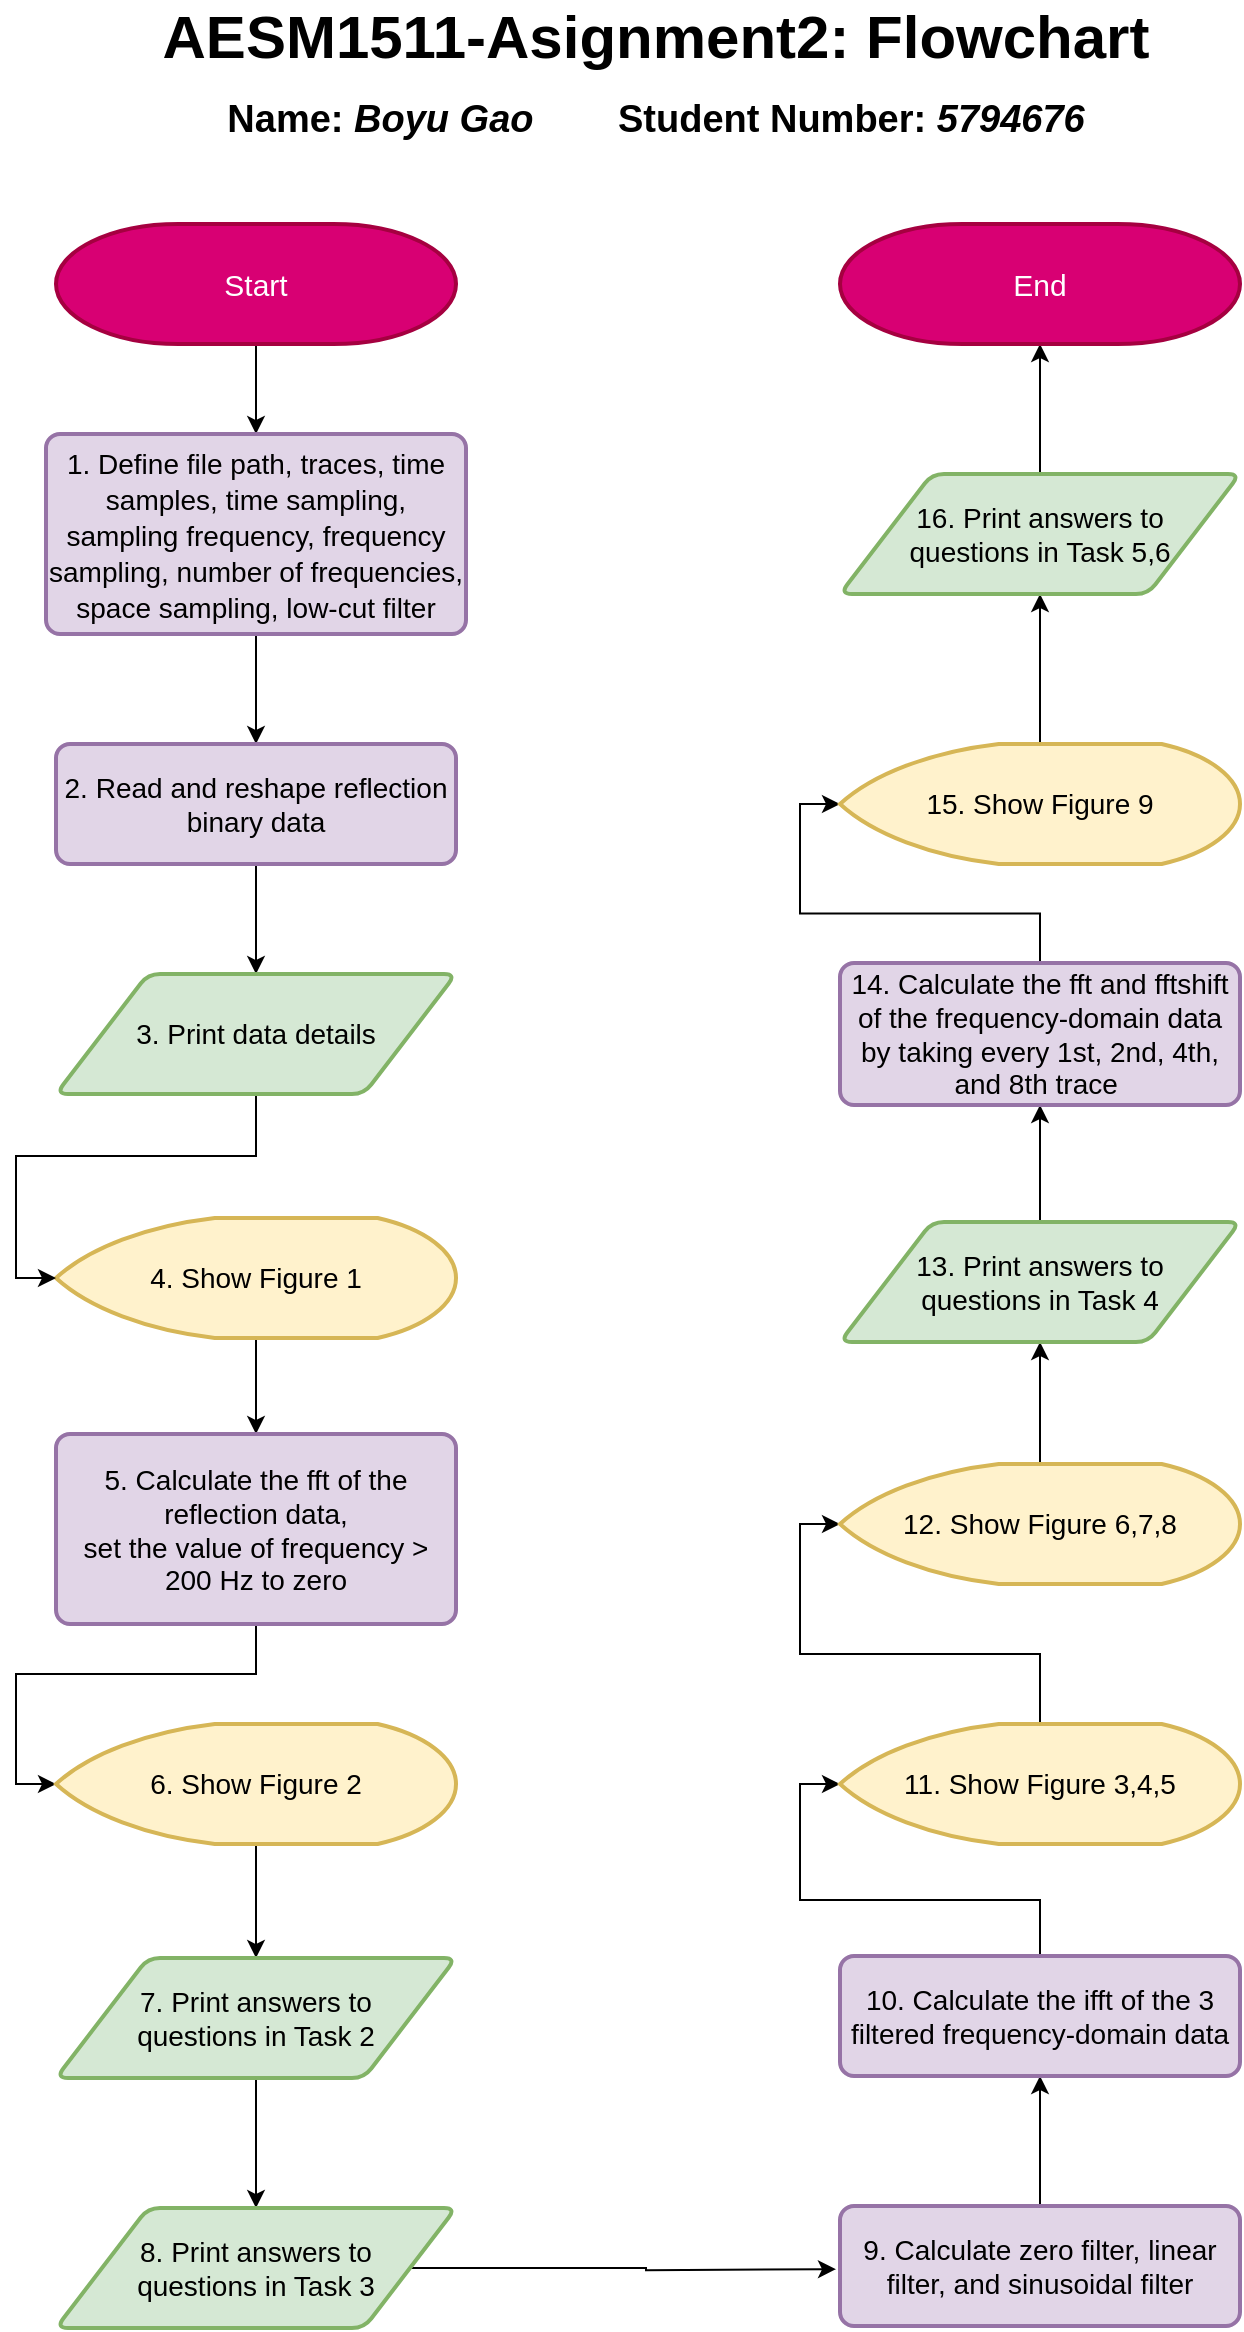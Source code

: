 <mxfile version="20.3.0" type="device"><diagram id="C5RBs43oDa-KdzZeNtuy" name="Page-1"><mxGraphModel dx="1117" dy="836" grid="1" gridSize="10" guides="1" tooltips="1" connect="1" arrows="1" fold="1" page="1" pageScale="1" pageWidth="827" pageHeight="1169" math="0" shadow="0"><root><mxCell id="WIyWlLk6GJQsqaUBKTNV-0"/><mxCell id="WIyWlLk6GJQsqaUBKTNV-1" parent="WIyWlLk6GJQsqaUBKTNV-0"/><mxCell id="JBteUCFjcSKG1TXH3OSN-21" style="edgeStyle=orthogonalEdgeStyle;rounded=0;orthogonalLoop=1;jettySize=auto;html=1;exitX=0.5;exitY=1;exitDx=0;exitDy=0;exitPerimeter=0;entryX=0.5;entryY=0;entryDx=0;entryDy=0;fontSize=14;" edge="1" parent="WIyWlLk6GJQsqaUBKTNV-1" source="JBteUCFjcSKG1TXH3OSN-0" target="JBteUCFjcSKG1TXH3OSN-1"><mxGeometry relative="1" as="geometry"/></mxCell><mxCell id="JBteUCFjcSKG1TXH3OSN-0" value="&lt;font style=&quot;font-size: 15px;&quot;&gt;Start&lt;/font&gt;" style="strokeWidth=2;html=1;shape=mxgraph.flowchart.terminator;whiteSpace=wrap;fillColor=#d80073;fontColor=#ffffff;strokeColor=#A50040;" vertex="1" parent="WIyWlLk6GJQsqaUBKTNV-1"><mxGeometry x="120" y="120" width="200" height="60" as="geometry"/></mxCell><mxCell id="JBteUCFjcSKG1TXH3OSN-22" style="edgeStyle=orthogonalEdgeStyle;rounded=0;orthogonalLoop=1;jettySize=auto;html=1;exitX=0.5;exitY=1;exitDx=0;exitDy=0;entryX=0.5;entryY=0;entryDx=0;entryDy=0;fontSize=14;" edge="1" parent="WIyWlLk6GJQsqaUBKTNV-1" source="JBteUCFjcSKG1TXH3OSN-1" target="JBteUCFjcSKG1TXH3OSN-2"><mxGeometry relative="1" as="geometry"/></mxCell><mxCell id="JBteUCFjcSKG1TXH3OSN-1" value="&lt;font style=&quot;font-size: 14px;&quot;&gt;1. Define file path, traces, time samples, time sampling, sampling frequency, frequency sampling, number of frequencies, space sampling, low-cut filter&lt;/font&gt;" style="rounded=1;whiteSpace=wrap;html=1;absoluteArcSize=1;arcSize=14;strokeWidth=2;fontSize=15;align=center;fillColor=#e1d5e7;strokeColor=#9673a6;" vertex="1" parent="WIyWlLk6GJQsqaUBKTNV-1"><mxGeometry x="115" y="225" width="210" height="100" as="geometry"/></mxCell><mxCell id="JBteUCFjcSKG1TXH3OSN-23" style="edgeStyle=orthogonalEdgeStyle;rounded=0;orthogonalLoop=1;jettySize=auto;html=1;exitX=0.5;exitY=1;exitDx=0;exitDy=0;fontSize=14;entryX=0.5;entryY=0;entryDx=0;entryDy=0;" edge="1" parent="WIyWlLk6GJQsqaUBKTNV-1" source="JBteUCFjcSKG1TXH3OSN-2" target="JBteUCFjcSKG1TXH3OSN-7"><mxGeometry relative="1" as="geometry"><mxPoint x="220" y="490" as="targetPoint"/></mxGeometry></mxCell><mxCell id="JBteUCFjcSKG1TXH3OSN-2" value="2. Read and reshape reflection binary data" style="rounded=1;whiteSpace=wrap;html=1;absoluteArcSize=1;arcSize=14;strokeWidth=2;fontSize=14;fillColor=#e1d5e7;strokeColor=#9673a6;" vertex="1" parent="WIyWlLk6GJQsqaUBKTNV-1"><mxGeometry x="120" y="380" width="200" height="60" as="geometry"/></mxCell><mxCell id="JBteUCFjcSKG1TXH3OSN-25" style="edgeStyle=orthogonalEdgeStyle;rounded=0;orthogonalLoop=1;jettySize=auto;html=1;exitX=0.5;exitY=1;exitDx=0;exitDy=0;exitPerimeter=0;entryX=0.5;entryY=0;entryDx=0;entryDy=0;fontSize=14;" edge="1" parent="WIyWlLk6GJQsqaUBKTNV-1" source="JBteUCFjcSKG1TXH3OSN-3" target="JBteUCFjcSKG1TXH3OSN-4"><mxGeometry relative="1" as="geometry"/></mxCell><mxCell id="JBteUCFjcSKG1TXH3OSN-3" value="4. Show Figure 1" style="strokeWidth=2;html=1;shape=mxgraph.flowchart.display;whiteSpace=wrap;fontSize=14;fillColor=#fff2cc;strokeColor=#d6b656;" vertex="1" parent="WIyWlLk6GJQsqaUBKTNV-1"><mxGeometry x="120" y="617" width="200" height="60" as="geometry"/></mxCell><mxCell id="JBteUCFjcSKG1TXH3OSN-26" style="edgeStyle=orthogonalEdgeStyle;rounded=0;orthogonalLoop=1;jettySize=auto;html=1;exitX=0.5;exitY=1;exitDx=0;exitDy=0;entryX=0;entryY=0.5;entryDx=0;entryDy=0;entryPerimeter=0;fontSize=14;" edge="1" parent="WIyWlLk6GJQsqaUBKTNV-1" source="JBteUCFjcSKG1TXH3OSN-4" target="JBteUCFjcSKG1TXH3OSN-6"><mxGeometry relative="1" as="geometry"/></mxCell><mxCell id="JBteUCFjcSKG1TXH3OSN-4" value="&lt;div&gt;5. Calculate the fft of the reflection data,&lt;/div&gt;&lt;div&gt;set the value of frequency &amp;gt; 200 Hz to zero&lt;/div&gt;" style="rounded=1;whiteSpace=wrap;html=1;absoluteArcSize=1;arcSize=14;strokeWidth=2;fontSize=14;fillColor=#e1d5e7;strokeColor=#9673a6;" vertex="1" parent="WIyWlLk6GJQsqaUBKTNV-1"><mxGeometry x="120" y="725" width="200" height="95" as="geometry"/></mxCell><mxCell id="JBteUCFjcSKG1TXH3OSN-27" style="edgeStyle=orthogonalEdgeStyle;rounded=0;orthogonalLoop=1;jettySize=auto;html=1;exitX=0.5;exitY=1;exitDx=0;exitDy=0;exitPerimeter=0;entryX=0.5;entryY=0;entryDx=0;entryDy=0;fontSize=14;" edge="1" parent="WIyWlLk6GJQsqaUBKTNV-1" source="JBteUCFjcSKG1TXH3OSN-6" target="JBteUCFjcSKG1TXH3OSN-8"><mxGeometry relative="1" as="geometry"/></mxCell><mxCell id="JBteUCFjcSKG1TXH3OSN-6" value="6. Show Figure 2" style="strokeWidth=2;html=1;shape=mxgraph.flowchart.display;whiteSpace=wrap;fontSize=14;fillColor=#fff2cc;strokeColor=#d6b656;" vertex="1" parent="WIyWlLk6GJQsqaUBKTNV-1"><mxGeometry x="120" y="870" width="200" height="60" as="geometry"/></mxCell><mxCell id="JBteUCFjcSKG1TXH3OSN-24" style="edgeStyle=orthogonalEdgeStyle;rounded=0;orthogonalLoop=1;jettySize=auto;html=1;exitX=0.5;exitY=1;exitDx=0;exitDy=0;entryX=0;entryY=0.5;entryDx=0;entryDy=0;entryPerimeter=0;fontSize=14;" edge="1" parent="WIyWlLk6GJQsqaUBKTNV-1" source="JBteUCFjcSKG1TXH3OSN-7" target="JBteUCFjcSKG1TXH3OSN-3"><mxGeometry relative="1" as="geometry"/></mxCell><mxCell id="JBteUCFjcSKG1TXH3OSN-7" value="3. Print data details" style="shape=parallelogram;html=1;strokeWidth=2;perimeter=parallelogramPerimeter;whiteSpace=wrap;rounded=1;arcSize=12;size=0.23;fontSize=14;fillColor=#d5e8d4;strokeColor=#82b366;" vertex="1" parent="WIyWlLk6GJQsqaUBKTNV-1"><mxGeometry x="120" y="495" width="200" height="60" as="geometry"/></mxCell><mxCell id="JBteUCFjcSKG1TXH3OSN-28" style="edgeStyle=orthogonalEdgeStyle;rounded=0;orthogonalLoop=1;jettySize=auto;html=1;exitX=0.5;exitY=1;exitDx=0;exitDy=0;entryX=0.5;entryY=0;entryDx=0;entryDy=0;fontSize=14;" edge="1" parent="WIyWlLk6GJQsqaUBKTNV-1" source="JBteUCFjcSKG1TXH3OSN-8" target="JBteUCFjcSKG1TXH3OSN-9"><mxGeometry relative="1" as="geometry"/></mxCell><mxCell id="JBteUCFjcSKG1TXH3OSN-8" value="7. Print answers to &lt;br&gt;questions in Task 2" style="shape=parallelogram;html=1;strokeWidth=2;perimeter=parallelogramPerimeter;whiteSpace=wrap;rounded=1;arcSize=12;size=0.23;fontSize=14;fillColor=#d5e8d4;strokeColor=#82b366;" vertex="1" parent="WIyWlLk6GJQsqaUBKTNV-1"><mxGeometry x="120" y="987" width="200" height="60" as="geometry"/></mxCell><mxCell id="JBteUCFjcSKG1TXH3OSN-29" style="edgeStyle=orthogonalEdgeStyle;rounded=0;orthogonalLoop=1;jettySize=auto;html=1;exitX=1;exitY=0.5;exitDx=0;exitDy=0;fontSize=14;" edge="1" parent="WIyWlLk6GJQsqaUBKTNV-1" source="JBteUCFjcSKG1TXH3OSN-9"><mxGeometry relative="1" as="geometry"><mxPoint x="510" y="1142.588" as="targetPoint"/></mxGeometry></mxCell><mxCell id="JBteUCFjcSKG1TXH3OSN-9" value="8. Print answers to &lt;br&gt;questions in Task 3" style="shape=parallelogram;html=1;strokeWidth=2;perimeter=parallelogramPerimeter;whiteSpace=wrap;rounded=1;arcSize=12;size=0.23;fontSize=14;fillColor=#d5e8d4;strokeColor=#82b366;" vertex="1" parent="WIyWlLk6GJQsqaUBKTNV-1"><mxGeometry x="120" y="1112" width="200" height="60" as="geometry"/></mxCell><mxCell id="JBteUCFjcSKG1TXH3OSN-30" style="edgeStyle=orthogonalEdgeStyle;rounded=0;orthogonalLoop=1;jettySize=auto;html=1;exitX=0.5;exitY=0;exitDx=0;exitDy=0;entryX=0.5;entryY=1;entryDx=0;entryDy=0;fontSize=14;" edge="1" parent="WIyWlLk6GJQsqaUBKTNV-1" source="JBteUCFjcSKG1TXH3OSN-10" target="JBteUCFjcSKG1TXH3OSN-12"><mxGeometry relative="1" as="geometry"/></mxCell><mxCell id="JBteUCFjcSKG1TXH3OSN-10" value="9. Calculate zero filter, linear filter, and sinusoidal filter" style="rounded=1;whiteSpace=wrap;html=1;absoluteArcSize=1;arcSize=14;strokeWidth=2;fontSize=14;fillColor=#e1d5e7;strokeColor=#9673a6;" vertex="1" parent="WIyWlLk6GJQsqaUBKTNV-1"><mxGeometry x="512" y="1111" width="200" height="60" as="geometry"/></mxCell><mxCell id="JBteUCFjcSKG1TXH3OSN-11" style="edgeStyle=orthogonalEdgeStyle;rounded=0;orthogonalLoop=1;jettySize=auto;html=1;exitX=0.5;exitY=1;exitDx=0;exitDy=0;fontSize=14;" edge="1" parent="WIyWlLk6GJQsqaUBKTNV-1" source="JBteUCFjcSKG1TXH3OSN-2" target="JBteUCFjcSKG1TXH3OSN-2"><mxGeometry relative="1" as="geometry"/></mxCell><mxCell id="JBteUCFjcSKG1TXH3OSN-31" style="edgeStyle=orthogonalEdgeStyle;rounded=0;orthogonalLoop=1;jettySize=auto;html=1;exitX=0.5;exitY=0;exitDx=0;exitDy=0;entryX=0;entryY=0.5;entryDx=0;entryDy=0;entryPerimeter=0;fontSize=14;" edge="1" parent="WIyWlLk6GJQsqaUBKTNV-1" source="JBteUCFjcSKG1TXH3OSN-12" target="JBteUCFjcSKG1TXH3OSN-13"><mxGeometry relative="1" as="geometry"/></mxCell><mxCell id="JBteUCFjcSKG1TXH3OSN-12" value="10. Calculate the ifft of the 3 filtered frequency-domain data" style="rounded=1;whiteSpace=wrap;html=1;absoluteArcSize=1;arcSize=14;strokeWidth=2;fontSize=14;fillColor=#e1d5e7;strokeColor=#9673a6;" vertex="1" parent="WIyWlLk6GJQsqaUBKTNV-1"><mxGeometry x="512" y="986" width="200" height="60" as="geometry"/></mxCell><mxCell id="JBteUCFjcSKG1TXH3OSN-32" style="edgeStyle=orthogonalEdgeStyle;rounded=0;orthogonalLoop=1;jettySize=auto;html=1;exitX=0.5;exitY=0;exitDx=0;exitDy=0;exitPerimeter=0;entryX=0;entryY=0.5;entryDx=0;entryDy=0;entryPerimeter=0;fontSize=14;" edge="1" parent="WIyWlLk6GJQsqaUBKTNV-1" source="JBteUCFjcSKG1TXH3OSN-13" target="JBteUCFjcSKG1TXH3OSN-14"><mxGeometry relative="1" as="geometry"/></mxCell><mxCell id="JBteUCFjcSKG1TXH3OSN-13" value="11. Show Figure 3,4,5" style="strokeWidth=2;html=1;shape=mxgraph.flowchart.display;whiteSpace=wrap;fontSize=14;fillColor=#fff2cc;strokeColor=#d6b656;" vertex="1" parent="WIyWlLk6GJQsqaUBKTNV-1"><mxGeometry x="512" y="870" width="200" height="60" as="geometry"/></mxCell><mxCell id="JBteUCFjcSKG1TXH3OSN-33" style="edgeStyle=orthogonalEdgeStyle;rounded=0;orthogonalLoop=1;jettySize=auto;html=1;exitX=0.5;exitY=0;exitDx=0;exitDy=0;exitPerimeter=0;entryX=0.5;entryY=1;entryDx=0;entryDy=0;fontSize=14;" edge="1" parent="WIyWlLk6GJQsqaUBKTNV-1" source="JBteUCFjcSKG1TXH3OSN-14" target="JBteUCFjcSKG1TXH3OSN-15"><mxGeometry relative="1" as="geometry"/></mxCell><mxCell id="JBteUCFjcSKG1TXH3OSN-14" value="12. Show Figure 6,7,8" style="strokeWidth=2;html=1;shape=mxgraph.flowchart.display;whiteSpace=wrap;fontSize=14;fillColor=#fff2cc;strokeColor=#d6b656;" vertex="1" parent="WIyWlLk6GJQsqaUBKTNV-1"><mxGeometry x="512" y="740" width="200" height="60" as="geometry"/></mxCell><mxCell id="JBteUCFjcSKG1TXH3OSN-34" style="edgeStyle=orthogonalEdgeStyle;rounded=0;orthogonalLoop=1;jettySize=auto;html=1;exitX=0.5;exitY=0;exitDx=0;exitDy=0;entryX=0.5;entryY=1;entryDx=0;entryDy=0;fontSize=14;" edge="1" parent="WIyWlLk6GJQsqaUBKTNV-1" source="JBteUCFjcSKG1TXH3OSN-15" target="JBteUCFjcSKG1TXH3OSN-17"><mxGeometry relative="1" as="geometry"/></mxCell><mxCell id="JBteUCFjcSKG1TXH3OSN-15" value="13. Print answers to &lt;br&gt;questions in Task 4" style="shape=parallelogram;html=1;strokeWidth=2;perimeter=parallelogramPerimeter;whiteSpace=wrap;rounded=1;arcSize=12;size=0.23;fontSize=14;fillColor=#d5e8d4;strokeColor=#82b366;" vertex="1" parent="WIyWlLk6GJQsqaUBKTNV-1"><mxGeometry x="512" y="619" width="200" height="60" as="geometry"/></mxCell><mxCell id="JBteUCFjcSKG1TXH3OSN-35" style="edgeStyle=orthogonalEdgeStyle;rounded=0;orthogonalLoop=1;jettySize=auto;html=1;exitX=0.5;exitY=0;exitDx=0;exitDy=0;entryX=0;entryY=0.5;entryDx=0;entryDy=0;entryPerimeter=0;fontSize=14;" edge="1" parent="WIyWlLk6GJQsqaUBKTNV-1" source="JBteUCFjcSKG1TXH3OSN-17" target="JBteUCFjcSKG1TXH3OSN-18"><mxGeometry relative="1" as="geometry"/></mxCell><mxCell id="JBteUCFjcSKG1TXH3OSN-17" value="14. Calculate the fft and fftshift of the frequency-domain data by taking every 1st, 2nd, 4th, and 8th trace&amp;nbsp;" style="rounded=1;whiteSpace=wrap;html=1;absoluteArcSize=1;arcSize=14;strokeWidth=2;fontSize=14;fillColor=#e1d5e7;strokeColor=#9673a6;" vertex="1" parent="WIyWlLk6GJQsqaUBKTNV-1"><mxGeometry x="512" y="489.5" width="200" height="71" as="geometry"/></mxCell><mxCell id="JBteUCFjcSKG1TXH3OSN-36" style="edgeStyle=orthogonalEdgeStyle;rounded=0;orthogonalLoop=1;jettySize=auto;html=1;exitX=0.5;exitY=0;exitDx=0;exitDy=0;exitPerimeter=0;fontSize=14;entryX=0.5;entryY=1;entryDx=0;entryDy=0;" edge="1" parent="WIyWlLk6GJQsqaUBKTNV-1" source="JBteUCFjcSKG1TXH3OSN-18" target="JBteUCFjcSKG1TXH3OSN-19"><mxGeometry relative="1" as="geometry"><mxPoint x="611.765" y="310" as="targetPoint"/></mxGeometry></mxCell><mxCell id="JBteUCFjcSKG1TXH3OSN-18" value="15. Show Figure 9" style="strokeWidth=2;html=1;shape=mxgraph.flowchart.display;whiteSpace=wrap;fontSize=14;fillColor=#fff2cc;strokeColor=#d6b656;" vertex="1" parent="WIyWlLk6GJQsqaUBKTNV-1"><mxGeometry x="512" y="380" width="200" height="60" as="geometry"/></mxCell><mxCell id="JBteUCFjcSKG1TXH3OSN-37" style="edgeStyle=orthogonalEdgeStyle;rounded=0;orthogonalLoop=1;jettySize=auto;html=1;exitX=0.5;exitY=0;exitDx=0;exitDy=0;entryX=0.5;entryY=1;entryDx=0;entryDy=0;entryPerimeter=0;fontSize=14;" edge="1" parent="WIyWlLk6GJQsqaUBKTNV-1" source="JBteUCFjcSKG1TXH3OSN-19" target="JBteUCFjcSKG1TXH3OSN-20"><mxGeometry relative="1" as="geometry"/></mxCell><mxCell id="JBteUCFjcSKG1TXH3OSN-19" value="16. Print answers to &lt;br&gt;questions in Task 5,6" style="shape=parallelogram;html=1;strokeWidth=2;perimeter=parallelogramPerimeter;whiteSpace=wrap;rounded=1;arcSize=12;size=0.23;fontSize=14;fillColor=#d5e8d4;strokeColor=#82b366;" vertex="1" parent="WIyWlLk6GJQsqaUBKTNV-1"><mxGeometry x="512" y="245" width="200" height="60" as="geometry"/></mxCell><mxCell id="JBteUCFjcSKG1TXH3OSN-20" value="&lt;font style=&quot;font-size: 15px;&quot;&gt;End&lt;/font&gt;" style="strokeWidth=2;html=1;shape=mxgraph.flowchart.terminator;whiteSpace=wrap;fillColor=#d80073;fontColor=#ffffff;strokeColor=#A50040;" vertex="1" parent="WIyWlLk6GJQsqaUBKTNV-1"><mxGeometry x="512" y="120" width="200" height="60" as="geometry"/></mxCell><mxCell id="JBteUCFjcSKG1TXH3OSN-39" value="&lt;b&gt;&lt;font style=&quot;&quot;&gt;&lt;span style=&quot;font-size: 30px;&quot;&gt;AESM1511-Asignment2: Flowchart&lt;/span&gt;&lt;br&gt;&lt;br&gt;&lt;/font&gt;&lt;/b&gt;" style="text;html=1;strokeColor=none;fillColor=none;align=center;verticalAlign=middle;whiteSpace=wrap;rounded=0;fontSize=14;" vertex="1" parent="WIyWlLk6GJQsqaUBKTNV-1"><mxGeometry x="170" y="20" width="500" height="30" as="geometry"/></mxCell><mxCell id="JBteUCFjcSKG1TXH3OSN-40" value="&lt;b style=&quot;font-size: 14px;&quot;&gt;&lt;font style=&quot;font-size: 19px;&quot;&gt;Name:&amp;nbsp;&lt;i&gt;Boyu Gao&lt;/i&gt;&amp;nbsp; &amp;nbsp; &amp;nbsp; &amp;nbsp; Student Number:&amp;nbsp;&lt;i&gt;5794676&lt;/i&gt;&lt;/font&gt;&lt;/b&gt;" style="text;html=1;strokeColor=none;fillColor=none;align=center;verticalAlign=middle;whiteSpace=wrap;rounded=0;fontSize=19;" vertex="1" parent="WIyWlLk6GJQsqaUBKTNV-1"><mxGeometry x="175" y="53" width="490" height="30" as="geometry"/></mxCell></root></mxGraphModel></diagram></mxfile>